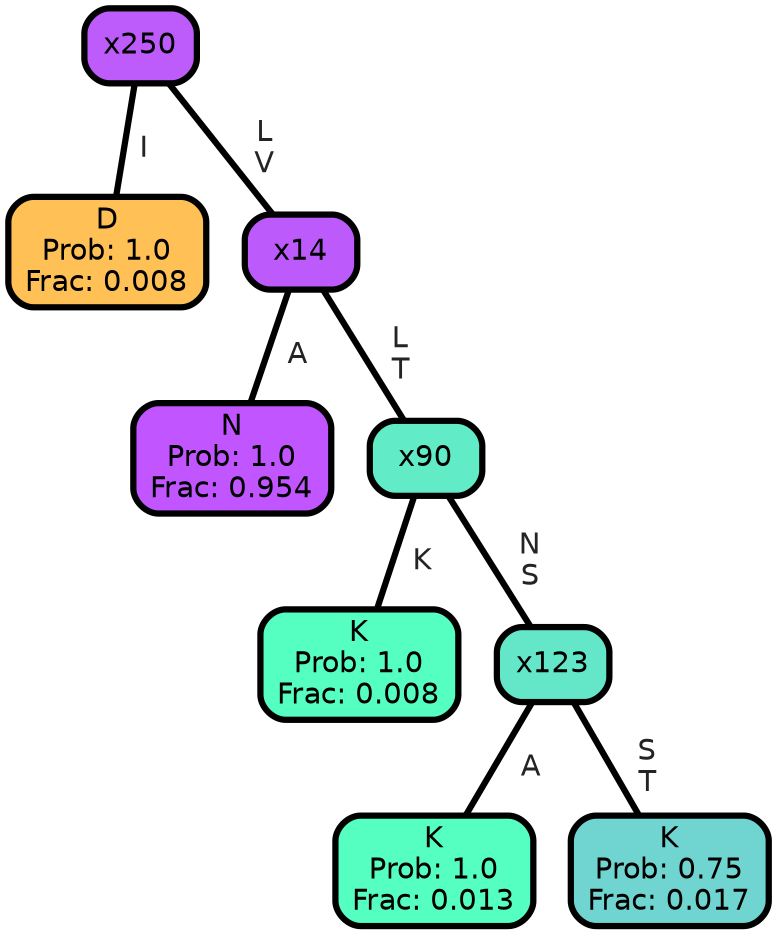 graph Tree {
node [shape=box, style="filled, rounded",color="black",penwidth="3",fontcolor="black",                 fontname=helvetica] ;
graph [ranksep="0 equally", splines=straight,                 bgcolor=transparent, dpi=200] ;
edge [fontname=helvetica, fontweight=bold,fontcolor=grey14,color=black] ;
0 [label="D
Prob: 1.0
Frac: 0.008", fillcolor="#ffc155"] ;
1 [label="x250", fillcolor="#bd5bfb"] ;
2 [label="N
Prob: 1.0
Frac: 0.954", fillcolor="#c155ff"] ;
3 [label="x14", fillcolor="#bd5afc"] ;
4 [label="K
Prob: 1.0
Frac: 0.008", fillcolor="#55ffc1"] ;
5 [label="x90", fillcolor="#61ecc7"] ;
6 [label="K
Prob: 1.0
Frac: 0.013", fillcolor="#55ffc1"] ;
7 [label="x123", fillcolor="#64e6c9"] ;
8 [label="K
Prob: 0.75
Frac: 0.017", fillcolor="#70d4d0"] ;
1 -- 0 [label=" I",penwidth=3] ;
1 -- 3 [label=" L\n V",penwidth=3] ;
3 -- 2 [label=" A",penwidth=3] ;
3 -- 5 [label=" L\n T",penwidth=3] ;
5 -- 4 [label=" K",penwidth=3] ;
5 -- 7 [label=" N\n S",penwidth=3] ;
7 -- 6 [label=" A",penwidth=3] ;
7 -- 8 [label=" S\n T",penwidth=3] ;
{rank = same;}}